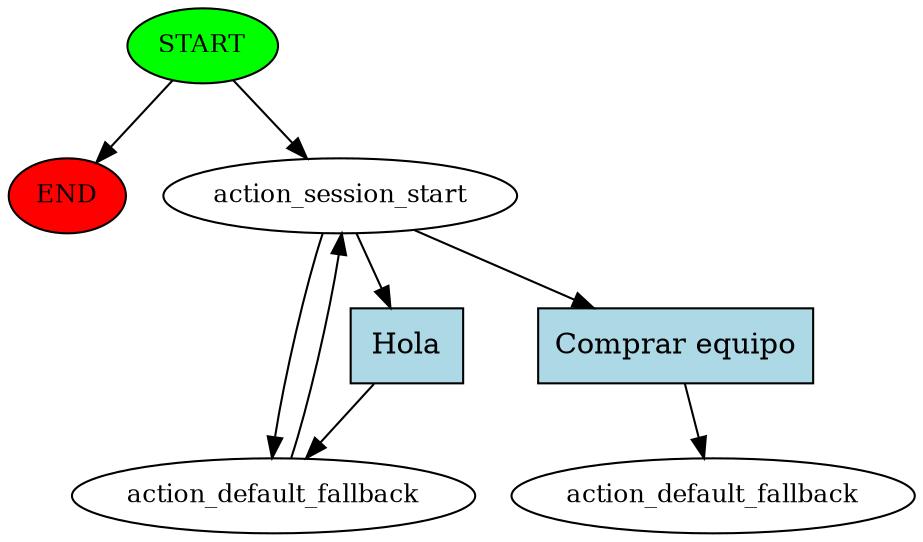 digraph  {
0 [class="start active", fillcolor=green, fontsize=12, label=START, style=filled];
"-1" [class=end, fillcolor=red, fontsize=12, label=END, style=filled];
1 [class=active, fontsize=12, label=action_session_start];
2 [class=active, fontsize=12, label=action_default_fallback];
6 [class="dashed active", fontsize=12, label=action_default_fallback];
7 [class="intent active", fillcolor=lightblue, label=Hola, shape=rect, style=filled];
8 [class="intent active", fillcolor=lightblue, label="Comprar equipo", shape=rect, style=filled];
0 -> "-1"  [class="", key=NONE, label=""];
0 -> 1  [class=active, key=NONE, label=""];
1 -> 2  [class=active, key=NONE, label=""];
1 -> 7  [class=active, key=0];
1 -> 8  [class=active, key=0];
2 -> 1  [class=active, key=NONE, label=""];
7 -> 2  [class=active, key=0];
8 -> 6  [class=active, key=0];
}
